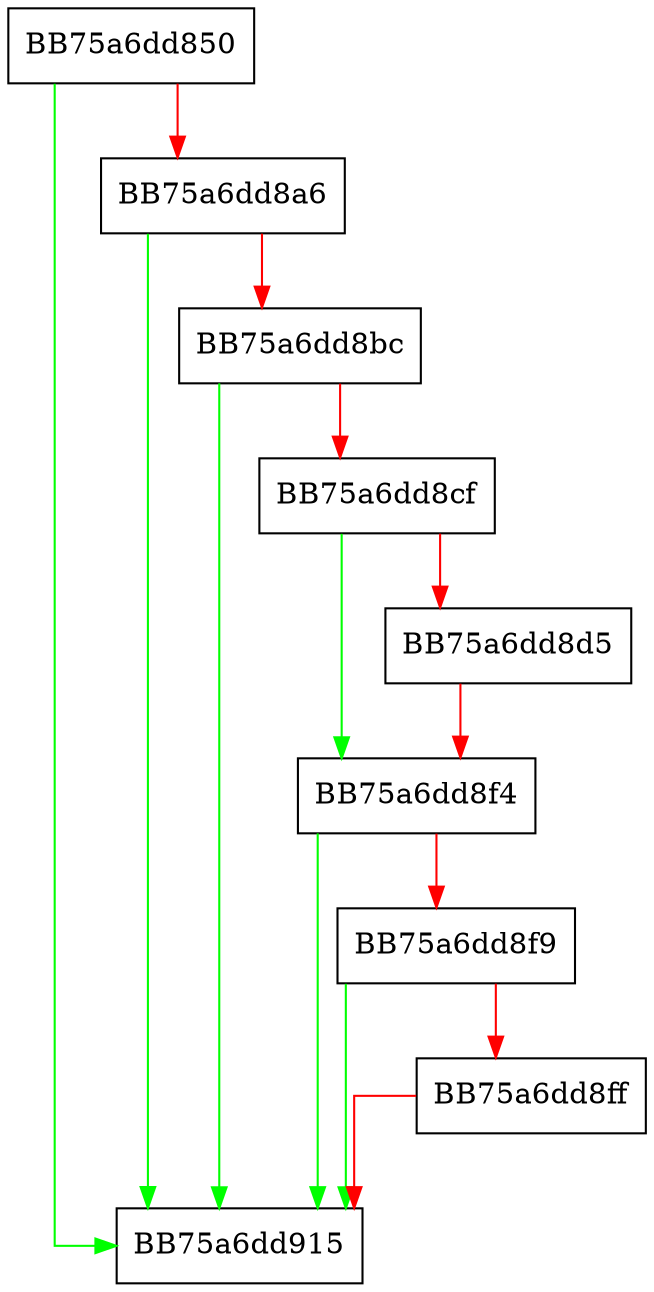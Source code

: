 digraph CacheMgr {
  node [shape="box"];
  graph [splines=ortho];
  BB75a6dd850 -> BB75a6dd915 [color="green"];
  BB75a6dd850 -> BB75a6dd8a6 [color="red"];
  BB75a6dd8a6 -> BB75a6dd915 [color="green"];
  BB75a6dd8a6 -> BB75a6dd8bc [color="red"];
  BB75a6dd8bc -> BB75a6dd915 [color="green"];
  BB75a6dd8bc -> BB75a6dd8cf [color="red"];
  BB75a6dd8cf -> BB75a6dd8f4 [color="green"];
  BB75a6dd8cf -> BB75a6dd8d5 [color="red"];
  BB75a6dd8d5 -> BB75a6dd8f4 [color="red"];
  BB75a6dd8f4 -> BB75a6dd915 [color="green"];
  BB75a6dd8f4 -> BB75a6dd8f9 [color="red"];
  BB75a6dd8f9 -> BB75a6dd915 [color="green"];
  BB75a6dd8f9 -> BB75a6dd8ff [color="red"];
  BB75a6dd8ff -> BB75a6dd915 [color="red"];
}